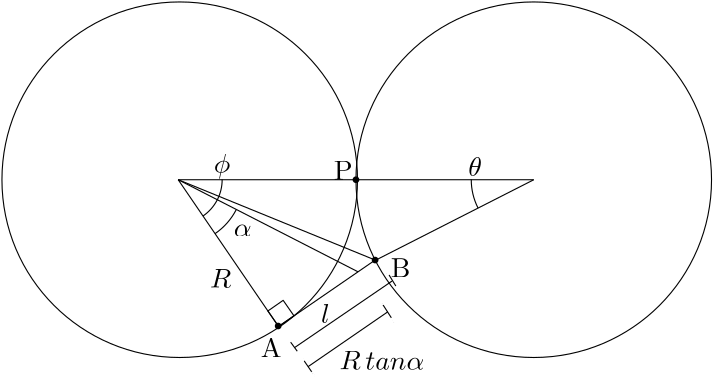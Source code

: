 <?xml version="1.0"?>
<!DOCTYPE ipe SYSTEM "ipe.dtd">
<ipe version="70206" creator="Ipe 7.2.7">
<info created="D:20181122050427" modified="D:20181122055223"/>
<ipestyle name="basic">
<symbol name="arrow/arc(spx)">
<path stroke="sym-stroke" fill="sym-stroke" pen="sym-pen">
0 0 m
-1 0.333 l
-1 -0.333 l
h
</path>
</symbol>
<symbol name="arrow/farc(spx)">
<path stroke="sym-stroke" fill="white" pen="sym-pen">
0 0 m
-1 0.333 l
-1 -0.333 l
h
</path>
</symbol>
<symbol name="arrow/ptarc(spx)">
<path stroke="sym-stroke" fill="sym-stroke" pen="sym-pen">
0 0 m
-1 0.333 l
-0.8 0 l
-1 -0.333 l
h
</path>
</symbol>
<symbol name="arrow/fptarc(spx)">
<path stroke="sym-stroke" fill="white" pen="sym-pen">
0 0 m
-1 0.333 l
-0.8 0 l
-1 -0.333 l
h
</path>
</symbol>
<symbol name="mark/circle(sx)" transformations="translations">
<path fill="sym-stroke">
0.6 0 0 0.6 0 0 e
0.4 0 0 0.4 0 0 e
</path>
</symbol>
<symbol name="mark/disk(sx)" transformations="translations">
<path fill="sym-stroke">
0.6 0 0 0.6 0 0 e
</path>
</symbol>
<symbol name="mark/fdisk(sfx)" transformations="translations">
<group>
<path fill="sym-fill">
0.5 0 0 0.5 0 0 e
</path>
<path fill="sym-stroke" fillrule="eofill">
0.6 0 0 0.6 0 0 e
0.4 0 0 0.4 0 0 e
</path>
</group>
</symbol>
<symbol name="mark/box(sx)" transformations="translations">
<path fill="sym-stroke" fillrule="eofill">
-0.6 -0.6 m
0.6 -0.6 l
0.6 0.6 l
-0.6 0.6 l
h
-0.4 -0.4 m
0.4 -0.4 l
0.4 0.4 l
-0.4 0.4 l
h
</path>
</symbol>
<symbol name="mark/square(sx)" transformations="translations">
<path fill="sym-stroke">
-0.6 -0.6 m
0.6 -0.6 l
0.6 0.6 l
-0.6 0.6 l
h
</path>
</symbol>
<symbol name="mark/fsquare(sfx)" transformations="translations">
<group>
<path fill="sym-fill">
-0.5 -0.5 m
0.5 -0.5 l
0.5 0.5 l
-0.5 0.5 l
h
</path>
<path fill="sym-stroke" fillrule="eofill">
-0.6 -0.6 m
0.6 -0.6 l
0.6 0.6 l
-0.6 0.6 l
h
-0.4 -0.4 m
0.4 -0.4 l
0.4 0.4 l
-0.4 0.4 l
h
</path>
</group>
</symbol>
<symbol name="mark/cross(sx)" transformations="translations">
<group>
<path fill="sym-stroke">
-0.43 -0.57 m
0.57 0.43 l
0.43 0.57 l
-0.57 -0.43 l
h
</path>
<path fill="sym-stroke">
-0.43 0.57 m
0.57 -0.43 l
0.43 -0.57 l
-0.57 0.43 l
h
</path>
</group>
</symbol>
<symbol name="arrow/fnormal(spx)">
<path stroke="sym-stroke" fill="white" pen="sym-pen">
0 0 m
-1 0.333 l
-1 -0.333 l
h
</path>
</symbol>
<symbol name="arrow/pointed(spx)">
<path stroke="sym-stroke" fill="sym-stroke" pen="sym-pen">
0 0 m
-1 0.333 l
-0.8 0 l
-1 -0.333 l
h
</path>
</symbol>
<symbol name="arrow/fpointed(spx)">
<path stroke="sym-stroke" fill="white" pen="sym-pen">
0 0 m
-1 0.333 l
-0.8 0 l
-1 -0.333 l
h
</path>
</symbol>
<symbol name="arrow/linear(spx)">
<path stroke="sym-stroke" pen="sym-pen">
-1 0.333 m
0 0 l
-1 -0.333 l
</path>
</symbol>
<symbol name="arrow/fdouble(spx)">
<path stroke="sym-stroke" fill="white" pen="sym-pen">
0 0 m
-1 0.333 l
-1 -0.333 l
h
-1 0 m
-2 0.333 l
-2 -0.333 l
h
</path>
</symbol>
<symbol name="arrow/double(spx)">
<path stroke="sym-stroke" fill="sym-stroke" pen="sym-pen">
0 0 m
-1 0.333 l
-1 -0.333 l
h
-1 0 m
-2 0.333 l
-2 -0.333 l
h
</path>
</symbol>
<pen name="heavier" value="0.8"/>
<pen name="fat" value="1.2"/>
<pen name="ultrafat" value="2"/>
<symbolsize name="large" value="5"/>
<symbolsize name="small" value="2"/>
<symbolsize name="tiny" value="1.1"/>
<arrowsize name="large" value="10"/>
<arrowsize name="small" value="5"/>
<arrowsize name="tiny" value="3"/>
<color name="red" value="1 0 0"/>
<color name="green" value="0 1 0"/>
<color name="blue" value="0 0 1"/>
<color name="yellow" value="1 1 0"/>
<color name="orange" value="1 0.647 0"/>
<color name="gold" value="1 0.843 0"/>
<color name="purple" value="0.627 0.125 0.941"/>
<color name="gray" value="0.745"/>
<color name="brown" value="0.647 0.165 0.165"/>
<color name="navy" value="0 0 0.502"/>
<color name="pink" value="1 0.753 0.796"/>
<color name="seagreen" value="0.18 0.545 0.341"/>
<color name="turquoise" value="0.251 0.878 0.816"/>
<color name="violet" value="0.933 0.51 0.933"/>
<color name="darkblue" value="0 0 0.545"/>
<color name="darkcyan" value="0 0.545 0.545"/>
<color name="darkgray" value="0.663"/>
<color name="darkgreen" value="0 0.392 0"/>
<color name="darkmagenta" value="0.545 0 0.545"/>
<color name="darkorange" value="1 0.549 0"/>
<color name="darkred" value="0.545 0 0"/>
<color name="lightblue" value="0.678 0.847 0.902"/>
<color name="lightcyan" value="0.878 1 1"/>
<color name="lightgray" value="0.827"/>
<color name="lightgreen" value="0.565 0.933 0.565"/>
<color name="lightyellow" value="1 1 0.878"/>
<dashstyle name="dashed" value="[4] 0"/>
<dashstyle name="dotted" value="[1 3] 0"/>
<dashstyle name="dash dotted" value="[4 2 1 2] 0"/>
<dashstyle name="dash dot dotted" value="[4 2 1 2 1 2] 0"/>
<textsize name="large" value="\large"/>
<textsize name="small" value="\small"/>
<textsize name="tiny" value="\tiny"/>
<textsize name="Large" value="\Large"/>
<textsize name="LARGE" value="\LARGE"/>
<textsize name="huge" value="\huge"/>
<textsize name="Huge" value="\Huge"/>
<textsize name="footnote" value="\footnotesize"/>
<textstyle name="center" begin="\begin{center}" end="\end{center}"/>
<textstyle name="itemize" begin="\begin{itemize}" end="\end{itemize}"/>
<textstyle name="item" begin="\begin{itemize}\item{}" end="\end{itemize}"/>
<gridsize name="4 pts" value="4"/>
<gridsize name="8 pts (~3 mm)" value="8"/>
<gridsize name="16 pts (~6 mm)" value="16"/>
<gridsize name="32 pts (~12 mm)" value="32"/>
<gridsize name="10 pts (~3.5 mm)" value="10"/>
<gridsize name="20 pts (~7 mm)" value="20"/>
<gridsize name="14 pts (~5 mm)" value="14"/>
<gridsize name="28 pts (~10 mm)" value="28"/>
<gridsize name="56 pts (~20 mm)" value="56"/>
<anglesize name="90 deg" value="90"/>
<anglesize name="60 deg" value="60"/>
<anglesize name="45 deg" value="45"/>
<anglesize name="30 deg" value="30"/>
<anglesize name="22.5 deg" value="22.5"/>
<opacity name="10%" value="0.1"/>
<opacity name="30%" value="0.3"/>
<opacity name="50%" value="0.5"/>
<opacity name="75%" value="0.75"/>
<tiling name="falling" angle="-60" step="4" width="1"/>
<tiling name="rising" angle="30" step="4" width="1"/>
</ipestyle>
<page>
<layer name="alpha"/>
<view layers="alpha" active="alpha"/>
<path layer="alpha" matrix="1 0 0 1 0.549814 0" stroke="black">
64 0 0 64 192 640 e
</path>
<path stroke="black">
64 0 0 64 320 640 e
</path>
<path stroke="black">
192 640 m
228.108 587.159 l
</path>
<path stroke="black">
320 640 m
262.962 610.979 l
262.823 611.184 l
</path>
<path stroke="black">
227.883 587.005 m
262.892 611.082 l
262.892 611.082 l
</path>
<path stroke="black">
299.948 629.798 m
22.4982 0 0 -22.4982 320 640 297.502 640.117 a
</path>
<path stroke="black">
200.928 626.935 m
15.8244 0 0 15.8244 192 640 207.824 640.118 a
</path>
<path stroke="black">
192 640 m
262.892 611.082 l
262.892 611.082 l
</path>
<path stroke="black">
192 640 m
256.733 606.846 l
256.733 606.846 l
</path>
<path stroke="black">
205.265 620.587 m
23.5123 0 0 23.5123 192 640 212.927 629.282 a
</path>
<text matrix="1 0 0 1 -7.15665 -12.4532" transformations="translations" pos="211.978 654.994" stroke="black" type="label" width="5.936" height="6.926" depth="1.93" valign="baseline" style="math">\phi</text>
<text matrix="1 0 0 1 11.5552 9.88498" transformations="translations" pos="284.84 631.465" stroke="black" type="label" width="4.954" height="6.918" depth="0" valign="baseline" style="math">\theta</text>
<text matrix="1 0 0 1 -3.28887 5.3128" transformations="translations" pos="215.267 614.262" stroke="black" type="label" width="6.41" height="4.289" depth="0" valign="baseline" style="math">\alpha</text>
<path stroke="black">
228.156 587.192 m
224.286 592.752 l
229.789 596.582 l
233.659 591.022 l
h
</path>
<path matrix="1 0 0 1 6.44194 -8.13466" stroke="black">
232.323 580.854 m
261.031 600.597 l
</path>
<path matrix="1 0 0 1 6.44194 -8.13466" stroke="black">
230.174 583.978 m
234.747 577.325 l
232.461 580.652 l
</path>
<path matrix="1 0 0 1 6.44194 -8.13466" stroke="black">
258.882 603.722 m
263.335 596.806 l
263.335 596.806 l
</path>
<text matrix="1 0 0 1 7.19481 -10.5093" transformations="translations" pos="242.843 582.132" stroke="black" type="label" width="30.556" height="6.808" depth="0" valign="baseline" style="math">R\,tan\alpha</text>
<path stroke="white" pen="0.8" cap="1" join="1">
233.5 578.356 m
234.082 578.356 l
</path>
<path stroke="white" cap="1" join="1">
234.276 578.356 m
234.276 577.388 l
234.276 578.938 l
234.663 579.325 l
235.051 579.325 l
235.051 578.55 l
234.857 578.356 l
234.857 578.163 l
234.663 577.969 l
234.663 577.775 l
233.694 577.775 l
233.694 577.581 l
233.5 577.388 l
233.307 577.388 l
233.307 577.581 l
233.5 577.581 l
233.5 577.969 l
233.694 577.969 l
234.082 578.356 l
234.469 578.55 l
234.857 578.55 l
235.051 578.744 l
235.632 578.744 l
235.438 578.55 l
235.438 578.163 l
235.051 577.775 l
235.051 577.581 l
234.857 577.388 l
234.469 577.388 l
234.276 577.194 l
234.276 577 l
234.082 577 l
234.082 576.806 l
233.888 576.806 l
233.888 577.194 l
234.082 577.388 l
234.082 577.775 l
234.663 578.356 l
234.857 578.356 l
234.857 578.55 l
</path>
<path stroke="white" cap="1" join="1">
230.982 584.363 m
230.982 584.169 l
230.788 584.169 l
230.788 583.975 l
230.594 583.782 l
230.594 583.588 l
230.4 583.588 l
230.4 583.394 l
230.207 583.394 l
230.207 583.2 l
229.625 583.2 l
229.432 583.007 l
229.432 582.813 l
229.044 582.813 l
229.044 583.2 l
229.238 583.2 l
229.238 583.394 l
229.432 583.394 l
229.625 583.588 l
229.819 583.588 l
229.819 583.782 l
230.207 583.782 l
230.207 583.975 l
230.594 583.975 l
230.982 584.363 l
231.175 584.363 l
231.175 584.557 l
231.369 584.557 l
231.369 584.75 l
231.175 584.557 l
230.982 584.557 l
230.982 584.363 l
230.788 584.363 l
230.594 584.169 l
230.4 584.169 l
230.4 583.394 l
230.207 583.2 l
230.013 583.2 l
230.013 583.007 l
229.819 582.619 l
229.819 582.232 l
229.625 582.038 l
229.432 582.038 l
229.432 581.65 l
229.238 581.65 l
229.238 581.457 l
229.044 581.457 l
229.044 581.844 l
229.238 581.844 l
229.238 582.038 l
229.432 582.425 l
229.625 582.425 l
229.625 582.619 l
229.819 582.813 l
230.013 582.813 l
230.4 583.394 l
230.594 583.394 l
230.594 583.588 l
230.982 583.588 l
230.982 583.782 l
231.563 583.782 l
231.563 583.975 l
232.144 583.975 l
230.982 583.975 l
230.982 583.782 l
230.788 583.782 l
230.788 583.394 l
230.594 583.394 l
230.594 583.2 l
230.4 583.2 l
230.4 582.619 l
230.207 582.619 l
230.207 582.232 l
230.013 582.232 l
230.013 582.038 l
229.819 582.038 l
229.819 581.844 l
229.625 581.844 l
229.432 581.65 l
229.625 581.65 l
229.625 581.844 l
229.819 581.844 l
230.013 582.038 l
230.207 582.038 l
230.207 582.232 l
230.4 582.425 l
230.594 582.425 l
230.594 582.813 l
</path>
<path stroke="white" cap="1" join="1">
231.563 583.588 m
231.563 583.782 l
231.563 583.588 l
231.175 583.007 l
230.982 583.007 l
230.788 582.813 l
230.4 582.813 l
230.4 582.619 l
</path>
<path stroke="white" cap="1" join="1">
258.883 601.995 m
259.077 601.995 l
259.27 602.189 l
259.27 602.383 l
259.464 602.383 l
259.658 602.576 l
259.658 602.964 l
259.464 602.964 l
259.464 603.545 l
259.27 603.545 l
259.27 603.739 l
257.333 603.739 l
258.883 603.739 l
</path>
<path stroke="white" cap="1" join="1">
259.658 604.32 m
259.077 604.32 l
258.495 603.933 l
257.527 602.964 l
257.527 602.77 l
257.333 602.77 l
257.333 602.383 l
257.139 602.383 l
256.945 602.189 l
256.945 602.576 l
257.333 602.964 l
257.527 603.351 l
257.914 603.351 l
257.914 603.545 l
258.108 603.545 l
258.108 603.739 l
258.495 603.739 l
258.495 603.933 l
258.883 603.933 l
259.077 604.126 l
259.27 604.126 l
260.045 604.514 l
260.239 604.514 l
260.045 604.514 l
259.658 604.126 l
259.464 604.126 l
258.883 603.739 l
258.302 603.739 l
258.302 603.545 l
258.108 603.545 l
258.108 603.351 l
258.108 603.545 l
258.883 603.545 l
259.27 603.739 l
259.658 603.739 l
259.852 603.933 l
260.239 603.933 l
258.883 603.933 l
258.883 603.351 l
258.689 603.158 l
258.689 602.964 l
258.495 602.964 l
258.495 603.158 l
258.883 603.158 l
258.883 603.351 l
259.077 603.545 l
259.27 603.545 l
259.27 603.739 l
259.852 603.739 l
259.852 603.933 l
260.239 603.933 l
260.045 603.933 l
260.045 603.739 l
259.658 603.351 l
259.464 603.351 l
259.464 602.964 l
259.27 602.77 l
259.077 602.77 l
259.077 602.383 l
258.689 602.383 l
258.689 603.933 l
259.077 603.933 l
259.077 604.126 l
259.658 604.126 l
</path>
<path stroke="white" pen="0.8" cap="1" join="1">
258.883 603.739 m
259.27 603.739 l
259.464 603.933 l
259.852 603.933 l
259.852 604.126 l
</path>
<path stroke="white" pen="0.8" cap="1" join="1">
263.146 597.539 m
262.758 597.539 l
262.758 597.732 l
262.564 597.732 l
262.564 598.12 l
261.983 598.507 l
</path>
<path stroke="white" cap="1" join="1">
259.27 603.739 m
258.689 603.739 l
258.495 603.545 l
258.108 603.545 l
258.108 603.158 l
259.27 603.158 l
259.464 603.351 l
259.658 603.351 l
259.658 603.933 l
260.045 603.933 l
260.045 604.126 l
260.433 604.514 l
260.433 604.708 l
260.433 604.126 l
260.239 604.126 l
260.045 603.933 l
260.045 603.351 l
260.045 604.126 l
</path>
<path stroke="white" cap="1" join="1">
263.533 597.732 m
263.533 597.539 l
262.758 597.539 l
262.371 596.957 l
261.983 596.957 l
261.983 597.732 l
262.758 597.732 l
262.758 597.926 l
263.533 597.926 l
262.371 597.926 l
</path>
<path stroke="white" cap="1" join="1">
263.146 596.957 m
262.564 596.957 l
262.564 597.345 l
263.727 597.345 l
263.727 597.926 l
262.564 597.926 l
262.371 597.732 l
262.177 597.732 l
262.177 597.539 l
262.952 597.539 l
263.146 597.732 l
263.727 597.732 l
263.727 597.926 l
</path>
<path stroke="white" cap="1" join="1">
263.926 597.437 m
263.459 597.437 l
263.326 597.371 l
263.326 597.304 l
263.259 597.304 l
263.192 597.237 l
263.126 597.237 l
263.126 596.238 l
263.126 596.504 l
263.192 596.637 l
263.392 596.904 l
263.526 597.237 l
263.659 597.304 l
263.659 597.371 l
263.726 597.437 l
263.726 597.504 l
263.792 597.504 l
263.726 597.504 l
263.659 597.437 l
263.659 597.371 l
263.592 597.304 l
263.459 597.037 l
263.326 596.504 l
263.192 596.304 l
263.126 596.104 l
263.059 596.038 l
263.059 595.904 l
262.993 595.838 l
262.859 595.838 l
263.992 595.838 l
264.059 595.771 l
264.192 595.771 l
264.326 595.638 l
264.459 595.638 l
264.726 595.371 l
264.792 595.238 l
264.792 594.971 l
264.792 595.104 l
264.726 595.104 l
264.726 595.171 l
264.592 595.171 l
264.259 595.304 l
264.126 595.304 l
263.992 595.371 l
263.659 595.371 l
263.659 595.438 l
263.992 595.771 l
264.192 595.838 l
264.459 596.038 l
264.792 596.171 l
264.992 596.171 l
264.992 595.971 l
264.926 595.904 l
264.859 595.904 l
264.859 595.838 l
264.792 595.771 l
264.726 595.771 l
264.659 595.704 l
264.326 595.704 l
264.126 595.571 l
263.859 595.571 l
263.859 595.504 l
263.792 595.504 l
263.792 595.571 l
263.926 595.571 l
264.059 595.704 l
264.326 595.838 l
264.592 596.038 l
264.792 596.104 l
264.992 596.238 l
265.059 596.238 l
265.059 596.171 l
264.926 596.038 l
264.792 595.971 l
264.792 595.904 l
264.659 595.904 l
264.526 595.838 l
264.126 595.571 l
263.592 595.304 l
263.326 595.238 l
262.859 595.038 l
262.659 595.038 l
262.726 595.038 l
</path>
<path stroke="white" cap="1" join="1">
234.794 576.705 m
234.794 577.638 l
234.794 577.372 l
234.727 577.238 l
234.594 577.105 l
234.594 576.972 l
234.527 576.905 l
234.527 576.838 l
234.46 576.772 l
234.394 576.772 l
234.394 576.572 l
</path>
<path stroke="white" cap="1" join="1">
230.927 583.705 m
230.86 583.705 l
230.794 583.638 l
230.527 583.171 l
230.327 582.971 l
230.127 582.638 l
229.994 582.638 l
229.86 582.571 l
229.794 582.571 l
229.794 582.638 l
229.86 582.705 l
229.927 582.705 l
229.927 582.838 l
229.994 582.971 l
230.06 582.971 l
230.194 583.238 l
230.527 583.571 l
230.594 583.705 l
230.66 583.705 l
230.794 583.771 l
230.994 583.971 l
231.127 583.971 l
231.194 584.038 l
231.194 583.971 l
231.127 583.971 l
231.06 583.905 l
230.994 583.771 l
230.86 583.238 l
230.86 582.971 l
230.66 582.305 l
230.527 582.305 l
230.527 582.705 l
230.46 582.771 l
230.46 583.438 l
230.527 583.505 l
230.594 583.505 l
230.594 583.371 l
</path>
<path stroke="white" cap="1" join="1">
261.726 598.704 m
261.726 599.037 l
261.859 599.037 l
261.993 599.171 l
262.259 599.304 l
262.326 599.304 l
262.393 599.371 l
262.393 599.437 l
262.459 599.437 l
262.459 599.504 l
262.659 599.504 l
262.659 599.371 l
262.593 599.371 l
262.593 599.237 l
262.526 599.171 l
262.459 599.171 l
262.459 599.104 l
262.193 599.104 l
262.126 598.971 l
262.126 598.837 l
262.126 598.971 l
261.993 598.971 l
261.859 598.771 l
261.726 598.637 l
261.593 598.637 l
261.593 598.571 l
261.526 598.437 l
261.459 598.437 l
261.459 598.304 l
261.326 598.104 l
261.259 597.904 l
261.259 597.771 l
261.193 597.704 l
261.193 597.371 l
</path>
<path stroke="white" cap="1" join="1">
234.22 579.391 m
234.22 579.616 l
233.882 579.616 l
233.882 579.503 l
233.77 579.503 l
233.77 579.391 l
233.657 579.391 l
233.206 578.94 l
233.206 578.828 l
233.094 578.715 l
233.094 578.602 l
232.981 578.602 l
232.981 578.715 l
233.206 578.715 l
233.206 578.828 l
233.319 578.828 l
233.544 578.94 l
233.544 579.053 l
233.657 579.053 l
233.77 579.166 l
233.882 579.166 l
233.882 579.278 l
233.995 579.278 l
234.108 579.391 l
234.108 579.503 l
233.882 579.278 l
233.657 578.94 l
233.544 578.94 l
233.544 578.828 l
233.432 578.715 l
233.319 578.715 l
233.319 578.377 l
233.319 579.166 l
233.432 579.278 l
233.432 579.391 l
233.657 579.391 l
233.657 579.503 l
233.882 579.503 l
233.882 579.616 l
233.882 578.94 l
233.657 578.715 l
233.657 578.49 l
233.544 578.49 l
</path>
<text matrix="1 0 0 1 -6.11469 -11.5516" transformations="translations" pos="227.869 587.605" stroke="black" type="label" width="7.472" height="6.808" depth="0" valign="baseline">A</text>
<text matrix="1 0 0 1 1.45822 -4.26249" transformations="translations" pos="267.081 609.187" stroke="black" type="label" width="7.057" height="6.808" depth="0" valign="baseline">B</text>
<use name="mark/disk(sx)" pos="227.988 587.335" size="small" stroke="black"/>
<use name="mark/disk(sx)" pos="262.892 611.082" size="small" stroke="black"/>
<path stroke="black">
192 640 m
320 640 l
320 640 l
</path>
<path stroke="black">
233.882 579.56 m
268.893 603.452 l
267.896 602.836 l
</path>
<path stroke="black">
270.353 601.726 m
267.499 606.373 l
267.632 606.24 l
</path>
<path stroke="black">
234.857 578.26 m
232.385 581.649 l
</path>
<path stroke="black" cap="1" join="1">
267.171 606.333 m
267.211 606.333 l
267.328 606.412 l
267.525 606.608 l
267.525 606.569 l
</path>
<path stroke="white" cap="1" join="1">
266.936 606.529 m
266.936 606.608 l
267.289 606.844 l
267.328 606.844 l
267.368 606.883 l
267.407 606.883 l
267.407 606.922 l
267.407 606.647 l
267.328 606.255 l
267.328 606.137 l
267.289 605.98 l
267.211 605.98 l
267.211 605.94 l
267.211 606.097 l
267.289 606.255 l
267.289 606.412 l
267.211 606.412 l
267.211 606.451 l
267.171 606.451 l
267.171 606.608 l
267.171 606.569 l
267.132 606.529 l
267.132 606.49 l
267.053 606.412 l
267.053 606.215 l
267.132 606.294 l
267.211 606.333 l
267.289 606.451 l
267.328 606.451 l
267.328 606.49 l
267.368 606.49 l
267.407 606.529 l
267.407 606.569 l
267.446 606.569 l
267.446 606.647 l
267.525 606.647 l
267.525 606.687 l
267.603 606.687 l
267.603 606.726 l
267.643 606.726 l
267.643 606.804 l
267.682 606.844 l
267.721 606.844 l
267.721 606.922 l
267.721 606.687 l
267.682 606.687 l
267.682 606.647 l
267.643 606.647 l
267.643 606.608 l
267.603 606.608 l
267.603 606.569 l
267.564 606.569 l
267.564 606.529 l
267.525 606.49 l
267.486 606.49 l
267.486 606.412 l
267.446 606.372 l
267.446 606.333 l
267.289 606.176 l
267.289 606.097 l
267.25 606.097 l
267.328 606.137 l
267.368 606.137 l
267.368 606.176 l
267.446 606.176 l
267.446 606.215 l
267.486 606.215 l
267.486 606.255 l
267.564 606.255 l
267.564 606.333 l
267.603 606.372 l
267.643 606.372 l
267.643 606.412 l
267.682 606.412 l
267.682 606.451 l
267.76 606.451 l
267.76 606.49 l
267.603 605.901 l
267.564 605.862 l
267.564 605.822 l
267.525 605.744 l
267.446 605.744 l
267.446 605.862 l
267.525 605.94 l
267.525 605.98 l
267.564 605.98 l
267.564 606.058 l
267.603 606.058 l
267.603 606.097 l
267.682 606.097 l
267.682 606.137 l
267.76 606.137 l
267.8 606.176 l
</path>
<path stroke="white" cap="1" join="1">
232.139 581.63 m
232.374 581.63 l
232.414 581.669 l
232.414 581.708 l
232.532 581.708 l
232.532 581.747 l
232.61 581.826 l
232.61 581.865 l
232.689 581.944 l
232.728 581.944 l
232.728 582.101 l
232.728 582.062 l
</path>
<path stroke="white" cap="1" join="1">
268.114 606.019 m
267.878 606.019 l
267.878 605.98 l
267.839 605.94 l
267.8 605.94 l
267.8 605.862 l
267.721 605.862 l
267.721 605.822 l
267.682 605.822 l
267.682 605.783 l
267.643 605.783 l
</path>
<text matrix="1 0 0 1 0.235645 -1.02113" transformations="translations" pos="243.136 589.484" stroke="black" type="label" width="3.169" height="6.918" depth="0" valign="baseline" style="math">l</text>
<text matrix="1 0 0 1 -4.94833 0.274907" transformations="translations" pos="208.371 600.761" stroke="black" type="label" width="7.641" height="6.808" depth="0" valign="baseline" style="math">R</text>
<path stroke="white" cap="1" join="1">
240.248 568.506 m
240.248 568.95 l
240.47 569.098 l
240.618 569.246 l
240.766 569.32 l
240.915 569.468 l
241.137 569.542 l
241.211 569.69 l
241.581 569.839 l
241.729 569.987 l
241.877 570.061 l
241.951 570.209 l
242.099 570.357 l
242.173 570.357 l
242.173 570.505 l
242.247 570.505 l
242.247 570.579 l
242.321 570.579 l
242.321 570.505 l
242.247 570.505 l
242.247 570.431 l
242.173 570.431 l
242.025 570.357 l
242.025 570.283 l
241.803 570.135 l
241.433 569.764 l
241.285 569.542 l
241.063 569.32 l
240.915 569.246 l
240.841 569.098 l
240.841 568.95 l
240.766 568.728 l
240.544 568.432 l
240.47 568.432 l
240.47 568.728 l
240.544 568.728 l
240.915 569.098 l
242.025 569.69 l
243.062 570.579 l
243.58 570.949 l
243.58 571.023 l
243.58 570.949 l
243.506 570.875 l
243.432 570.875 l
243.21 570.653 l
243.136 570.653 l
243.062 570.505 l
242.914 570.431 l
242.766 570.283 l
242.543 570.209 l
242.025 569.616 l
241.655 569.32 l
241.433 568.95 l
240.915 568.432 l
240.47 568.136 l
240.322 567.988 l
239.582 567.988 l
239.582 568.21 l
239.656 568.432 l
239.952 568.728 l
240.248 569.172 l
240.544 569.468 l
240.841 569.913 l
241.655 570.801 l
241.729 570.949 l
241.655 570.875 l
241.655 570.801 l
241.581 570.801 l
241.433 570.653 l
241.211 570.653 l
240.989 570.431 l
240.766 570.283 l
240.026 569.468 l
239.804 569.098 l
239.73 569.098 l
239.73 569.394 l
239.878 569.542 l
240.026 569.542 l
240.1 569.616 l
240.174 569.616 l
240.322 569.764 l
240.47 569.764 l
240.618 569.839 l
240.692 569.839 l
240.692 569.913 l
240.766 569.913 l
240.766 569.987 l
240.989 569.987 l
240.989 570.135 l
241.063 570.209 l
241.211 570.209 l
</path>
<path stroke="white" cap="1" join="1">
237.509 575.466 m
237.138 575.466 l
237.064 575.392 l
236.324 575.169 l
236.176 575.095 l
236.028 575.095 l
235.954 575.021 l
235.732 575.021 l
235.732 574.947 l
235.88 574.947 l
235.88 575.021 l
235.954 575.095 l
236.028 575.095 l
236.028 575.169 l
236.102 575.318 l
236.102 575.54 l
236.25 575.688 l
236.25 575.836 l
236.694 576.132 l
236.768 576.28 l
237.064 576.28 l
237.287 576.428 l
237.361 576.428 l
237.509 576.502 l
237.657 576.502 l
237.509 576.502 l
237.509 576.428 l
237.435 576.354 l
237.361 576.354 l
237.361 576.28 l
237.213 576.132 l
237.213 576.058 l
237.138 576.058 l
236.99 575.836 l
236.99 575.688 l
236.768 575.466 l
236.768 575.392 l
236.472 575.095 l
236.398 575.095 l
236.25 574.873 l
236.102 574.873 l
236.102 574.947 l
236.176 575.021 l
236.176 575.095 l
236.324 575.243 l
236.324 575.54 l
236.546 575.91 l
236.694 575.984 l
236.768 576.132 l
237.064 576.28 l
237.361 576.502 l
237.435 576.502 l
237.435 576.576 l
237.361 576.576 l
237.287 576.502 l
237.213 576.502 l
237.064 576.428 l
237.064 576.354 l
236.99 576.206 l
236.916 576.206 l
236.842 576.132 l
236.842 575.984 l
236.768 575.984 l
236.694 575.836 l
236.694 575.762 l
236.62 575.688 l
236.62 575.614 l
236.546 575.614 l
236.25 575.318 l
236.25 575.243 l
236.102 575.021 l
236.028 575.021 l
235.954 574.947 l
235.954 574.873 l
235.88 574.799 l
235.88 574.873 l
236.102 574.873 l
236.176 574.947 l
236.546 574.947 l
236.694 575.021 l
236.916 575.021 l
237.064 575.095 l
237.138 575.095 l
237.213 575.169 l
237.361 575.169 l
237.361 575.54 l
237.435 575.54 l
237.435 575.614 l
237.509 575.688 l
237.509 575.762 l
</path>
<path stroke="white" cap="1" join="1">
265.94 595.16 m
265.422 595.086 l
265.348 595.012 l
265.274 595.012 l
265.274 594.938 l
265.052 594.79 l
265.052 594.716 l
264.904 594.642 l
264.533 594.272 l
264.385 594.198 l
264.163 593.976 l
264.163 594.272 l
264.311 594.346 l
264.385 594.494 l
264.756 594.864 l
264.83 594.864 l
264.978 595.012 l
265.126 595.086 l
265.126 595.16 l
265.274 595.234 l
265.422 595.382 l
265.422 595.531 l
265.496 595.605 l
265.496 595.679 l
265.57 595.827 l
265.57 595.975 l
265.644 596.049 l
265.644 596.123 l
265.718 596.123 l
265.866 596.197 l
266.014 596.345 l
266.088 596.345 l
266.014 596.345 l
265.792 596.197 l
265.57 595.975 l
265.57 595.901 l
265.422 595.753 l
265.422 595.605 l
265.348 595.605 l
265.274 595.531 l
265.2 595.457 l
265.2 595.382 l
265.052 595.382 l
265.052 595.308 l
264.978 595.308 l
264.904 595.234 l
264.83 595.234 l
264.83 595.16 l
264.756 595.16 l
264.756 595.086 l
264.682 595.012 l
264.682 594.716 l
264.83 594.716 l
264.978 594.864 l
265.2 594.864 l
265.274 594.938 l
265.274 595.012 l
265.496 595.012 l
265.496 595.086 l
265.57 595.086 l
265.57 595.16 l
265.644 595.234 l
265.718 595.234 l
265.866 595.308 l
265.866 595.382 l
266.014 595.382 l
266.014 595.605 l
266.088 595.605 l
266.088 595.679 l
266.162 595.679 l
266.162 595.753 l
266.236 595.753 l
266.236 595.827 l
</path>
<path stroke="white" cap="1" join="1">
269.346 590.422 m
269.272 590.422 l
269.198 590.348 l
269.124 590.348 l
269.124 590.274 l
268.976 590.2 l
268.902 590.2 l
268.828 590.126 l
268.532 589.978 l
268.458 589.829 l
268.235 589.681 l
268.161 589.681 l
268.161 589.607 l
268.458 589.607 l
268.754 589.755 l
268.828 589.829 l
269.346 590.052 l
269.568 590.052 l
269.642 590.2 l
269.79 590.274 l
269.938 590.274 l
270.012 590.348 l
269.864 590.2 l
269.864 590.126 l
269.716 590.126 l
269.716 590.052 l
269.642 589.978 l
269.568 589.978 l
269.494 589.903 l
268.976 589.607 l
268.902 589.459 l
268.754 589.459 l
268.754 589.311 l
268.68 589.237 l
268.68 589.163 l
268.68 589.311 l
268.754 589.385 l
268.828 589.385 l
268.828 589.459 l
268.976 589.607 l
269.05 589.607 l
269.272 589.829 l
269.42 589.829 l
269.864 590.126 l
269.864 590.052 l
269.79 590.052 l
269.79 589.978 l
269.568 589.755 l
269.568 589.607 l
269.346 589.311 l
269.272 589.089 l
269.124 588.867 l
269.05 588.867 l
269.05 588.793 l
269.05 589.015 l
269.198 589.237 l
269.272 589.237 l
269.42 589.385 l
269.494 589.385 l
269.494 589.459 l
269.642 589.459 l
269.716 589.533 l
269.716 589.607 l
269.79 589.607 l
269.864 589.681 l
269.938 589.681 l
269.938 589.533 l
269.79 589.237 l
269.79 589.089 l
269.642 588.571 l
269.568 588.423 l
269.568 588.275 l
269.494 588.201 l
269.42 588.201 l
269.494 588.201 l
269.494 588.275 l
269.568 588.349 l
269.642 588.349 l
269.716 588.423 l
269.716 588.497 l
269.79 588.497 l
269.938 588.793 l
269.938 588.941 l
270.012 589.015 l
270.087 589.015 l
269.346 589.015 l
269.346 588.941 l
269.346 589.237 l
269.494 589.385 l
269.568 589.385 l
269.568 589.459 l
269.642 589.533 l
269.642 589.607 l
269.716 589.607 l
</path>
<path stroke="white" cap="1" join="1">
241.137 570.801 m
240.544 570.801 l
240.544 570.727 l
240.47 570.727 l
240.396 570.653 l
240.396 570.579 l
240.248 570.431 l
240.248 570.283 l
240.174 570.283 l
240.174 570.209 l
240.1 570.135 l
240.026 570.135 l
240.026 569.987 l
239.804 569.987 l
239.73 569.913 l
239.656 569.913 l
239.952 569.913 l
239.952 569.987 l
240.026 570.061 l
240.1 570.061 l
240.1 570.135 l
240.174 570.135 l
240.248 570.209 l
240.322 570.357 l
240.618 570.653 l
240.618 570.801 l
240.692 570.801 l
240.322 570.801 l
240.248 570.727 l
240.174 570.727 l
240.174 570.653 l
239.952 570.505 l
239.952 570.209 l
239.804 570.209 l
239.804 570.135 l
239.73 570.135 l
</path>
<path stroke="white" cap="1" join="1">
237.064 574.651 m
237.064 574.873 l
237.138 574.873 l
237.138 574.947 l
237.213 574.947 l
237.361 575.095 l
237.361 575.169 l
237.435 575.169 l
237.435 575.243 l
237.583 575.392 l
237.583 575.54 l
237.657 575.614 l
237.657 575.688 l
237.731 575.688 l
237.805 575.762 l
237.805 575.836 l
237.879 575.836 l
237.879 575.91 l
237.953 575.91 l
237.953 575.984 l
</path>
<text matrix="1 0 0 1 -16 -8" transformations="translations" pos="264 648" stroke="black" type="label" width="6.78" height="6.808" depth="0" valign="baseline">P</text>
<use name="mark/disk(sx)" pos="256 640" size="small" stroke="black"/>
</page>
</ipe>
